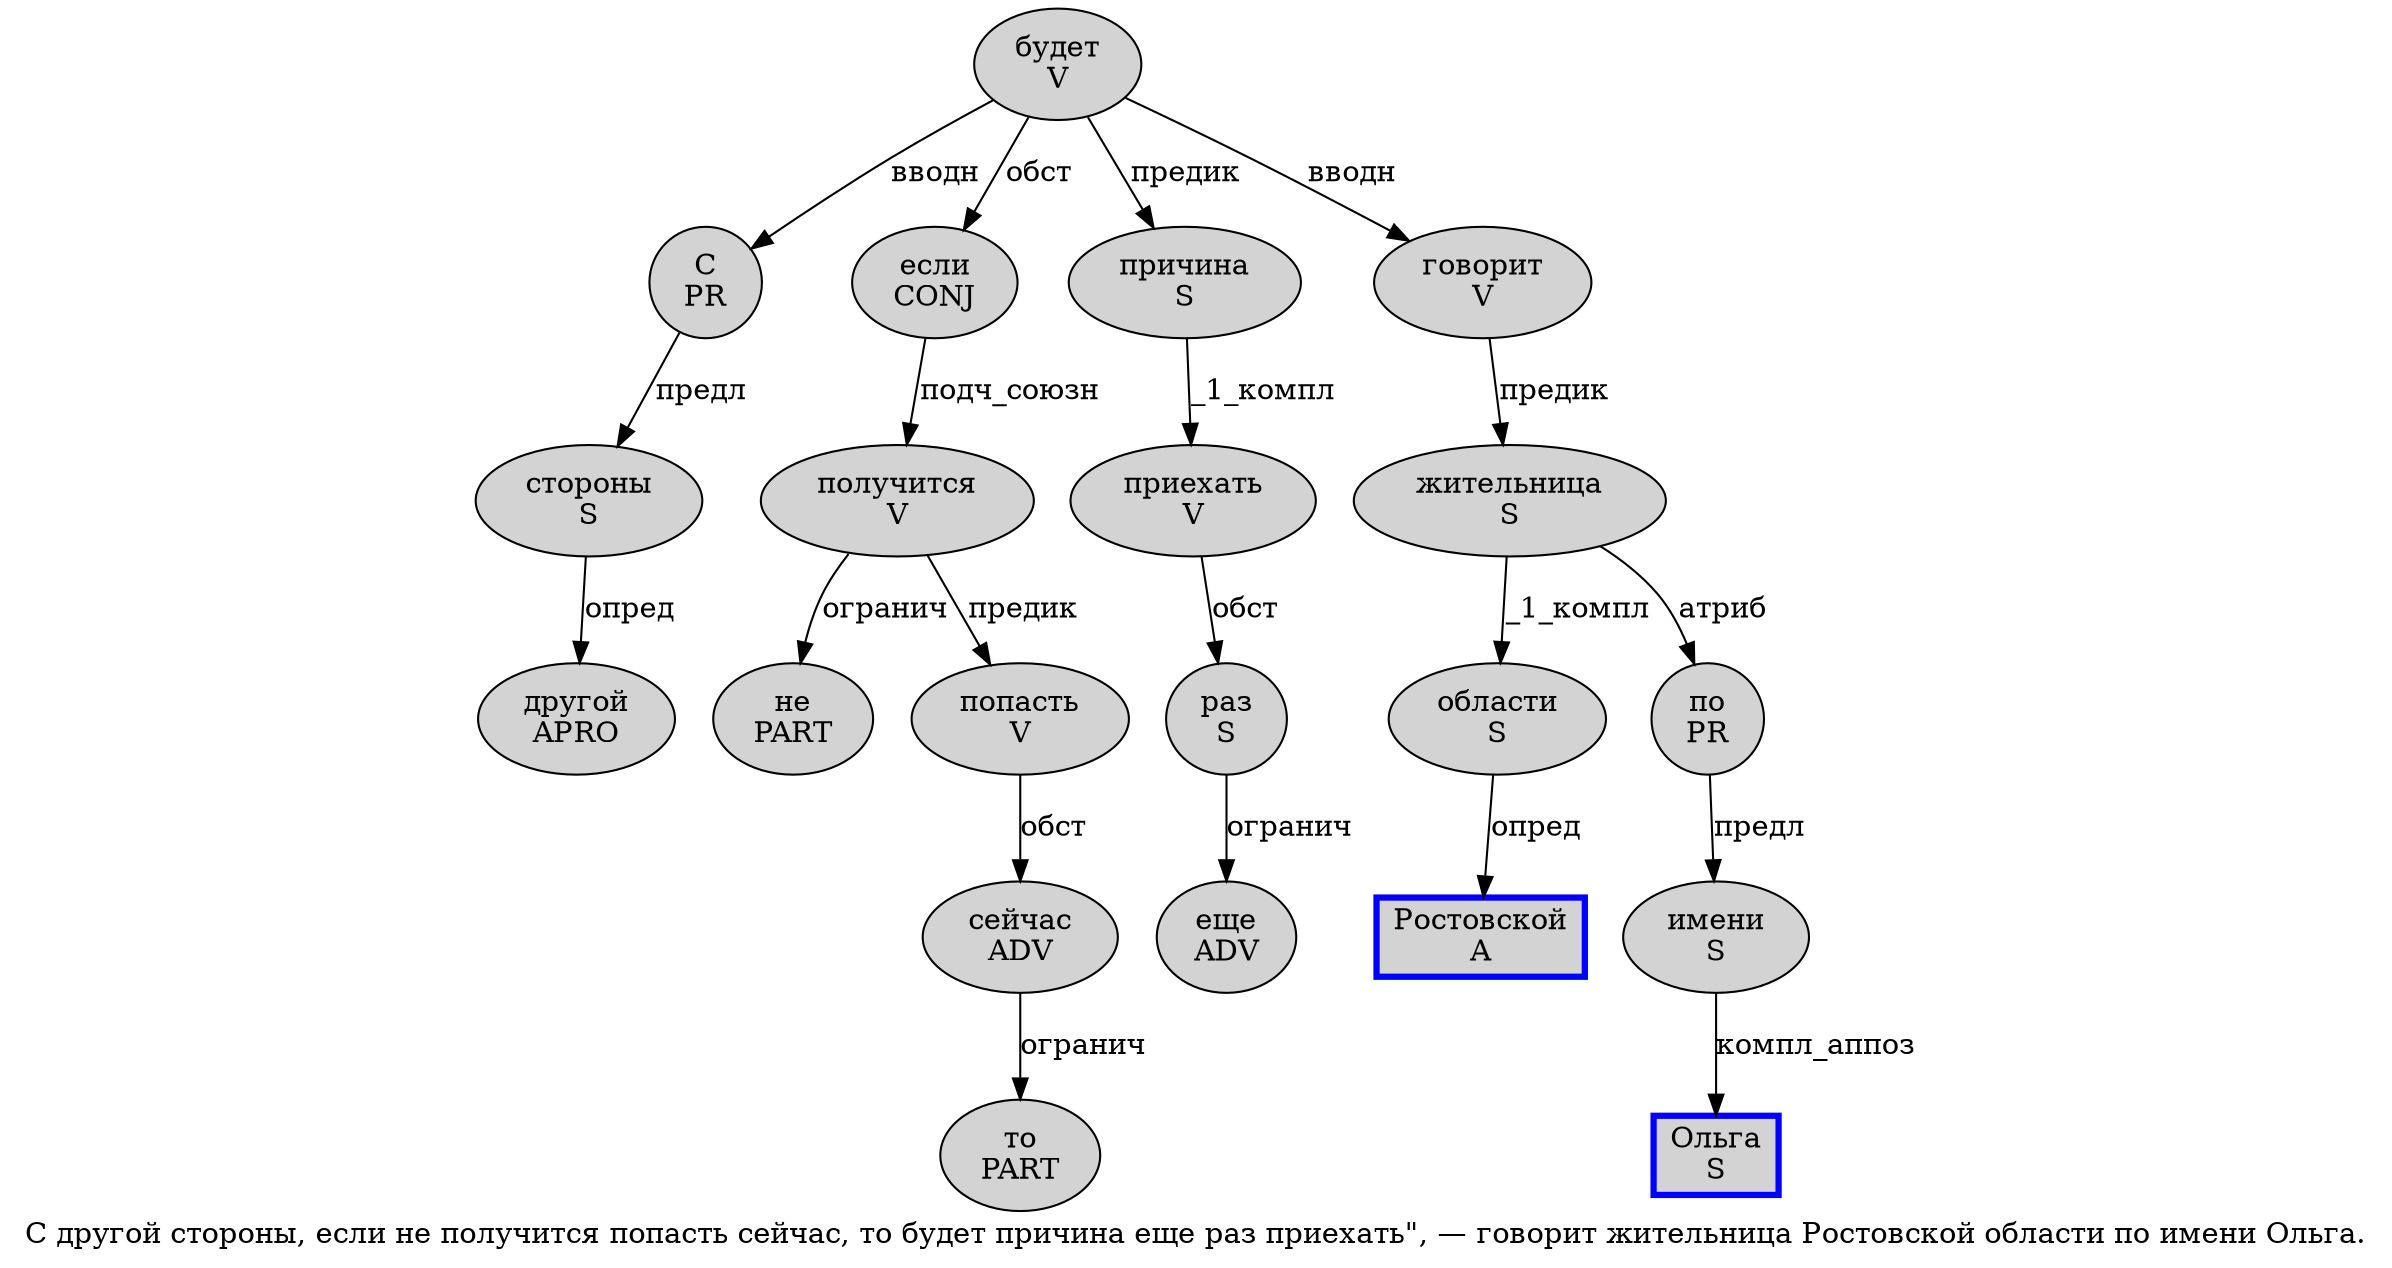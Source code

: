 digraph SENTENCE_340 {
	graph [label="С другой стороны, если не получится попасть сейчас, то будет причина еще раз приехать\", — говорит жительница Ростовской области по имени Ольга."]
	node [style=filled]
		0 [label="С
PR" color="" fillcolor=lightgray penwidth=1 shape=ellipse]
		1 [label="другой
APRO" color="" fillcolor=lightgray penwidth=1 shape=ellipse]
		2 [label="стороны
S" color="" fillcolor=lightgray penwidth=1 shape=ellipse]
		4 [label="если
CONJ" color="" fillcolor=lightgray penwidth=1 shape=ellipse]
		5 [label="не
PART" color="" fillcolor=lightgray penwidth=1 shape=ellipse]
		6 [label="получится
V" color="" fillcolor=lightgray penwidth=1 shape=ellipse]
		7 [label="попасть
V" color="" fillcolor=lightgray penwidth=1 shape=ellipse]
		8 [label="сейчас
ADV" color="" fillcolor=lightgray penwidth=1 shape=ellipse]
		10 [label="то
PART" color="" fillcolor=lightgray penwidth=1 shape=ellipse]
		11 [label="будет
V" color="" fillcolor=lightgray penwidth=1 shape=ellipse]
		12 [label="причина
S" color="" fillcolor=lightgray penwidth=1 shape=ellipse]
		13 [label="еще
ADV" color="" fillcolor=lightgray penwidth=1 shape=ellipse]
		14 [label="раз
S" color="" fillcolor=lightgray penwidth=1 shape=ellipse]
		15 [label="приехать
V" color="" fillcolor=lightgray penwidth=1 shape=ellipse]
		19 [label="говорит
V" color="" fillcolor=lightgray penwidth=1 shape=ellipse]
		20 [label="жительница
S" color="" fillcolor=lightgray penwidth=1 shape=ellipse]
		21 [label="Ростовской
A" color=blue fillcolor=lightgray penwidth=3 shape=box]
		22 [label="области
S" color="" fillcolor=lightgray penwidth=1 shape=ellipse]
		23 [label="по
PR" color="" fillcolor=lightgray penwidth=1 shape=ellipse]
		24 [label="имени
S" color="" fillcolor=lightgray penwidth=1 shape=ellipse]
		25 [label="Ольга
S" color=blue fillcolor=lightgray penwidth=3 shape=box]
			7 -> 8 [label="обст"]
			23 -> 24 [label="предл"]
			11 -> 0 [label="вводн"]
			11 -> 4 [label="обст"]
			11 -> 12 [label="предик"]
			11 -> 19 [label="вводн"]
			24 -> 25 [label="компл_аппоз"]
			20 -> 22 [label="_1_компл"]
			20 -> 23 [label="атриб"]
			15 -> 14 [label="обст"]
			6 -> 5 [label="огранич"]
			6 -> 7 [label="предик"]
			14 -> 13 [label="огранич"]
			22 -> 21 [label="опред"]
			0 -> 2 [label="предл"]
			12 -> 15 [label="_1_компл"]
			19 -> 20 [label="предик"]
			4 -> 6 [label="подч_союзн"]
			8 -> 10 [label="огранич"]
			2 -> 1 [label="опред"]
}
